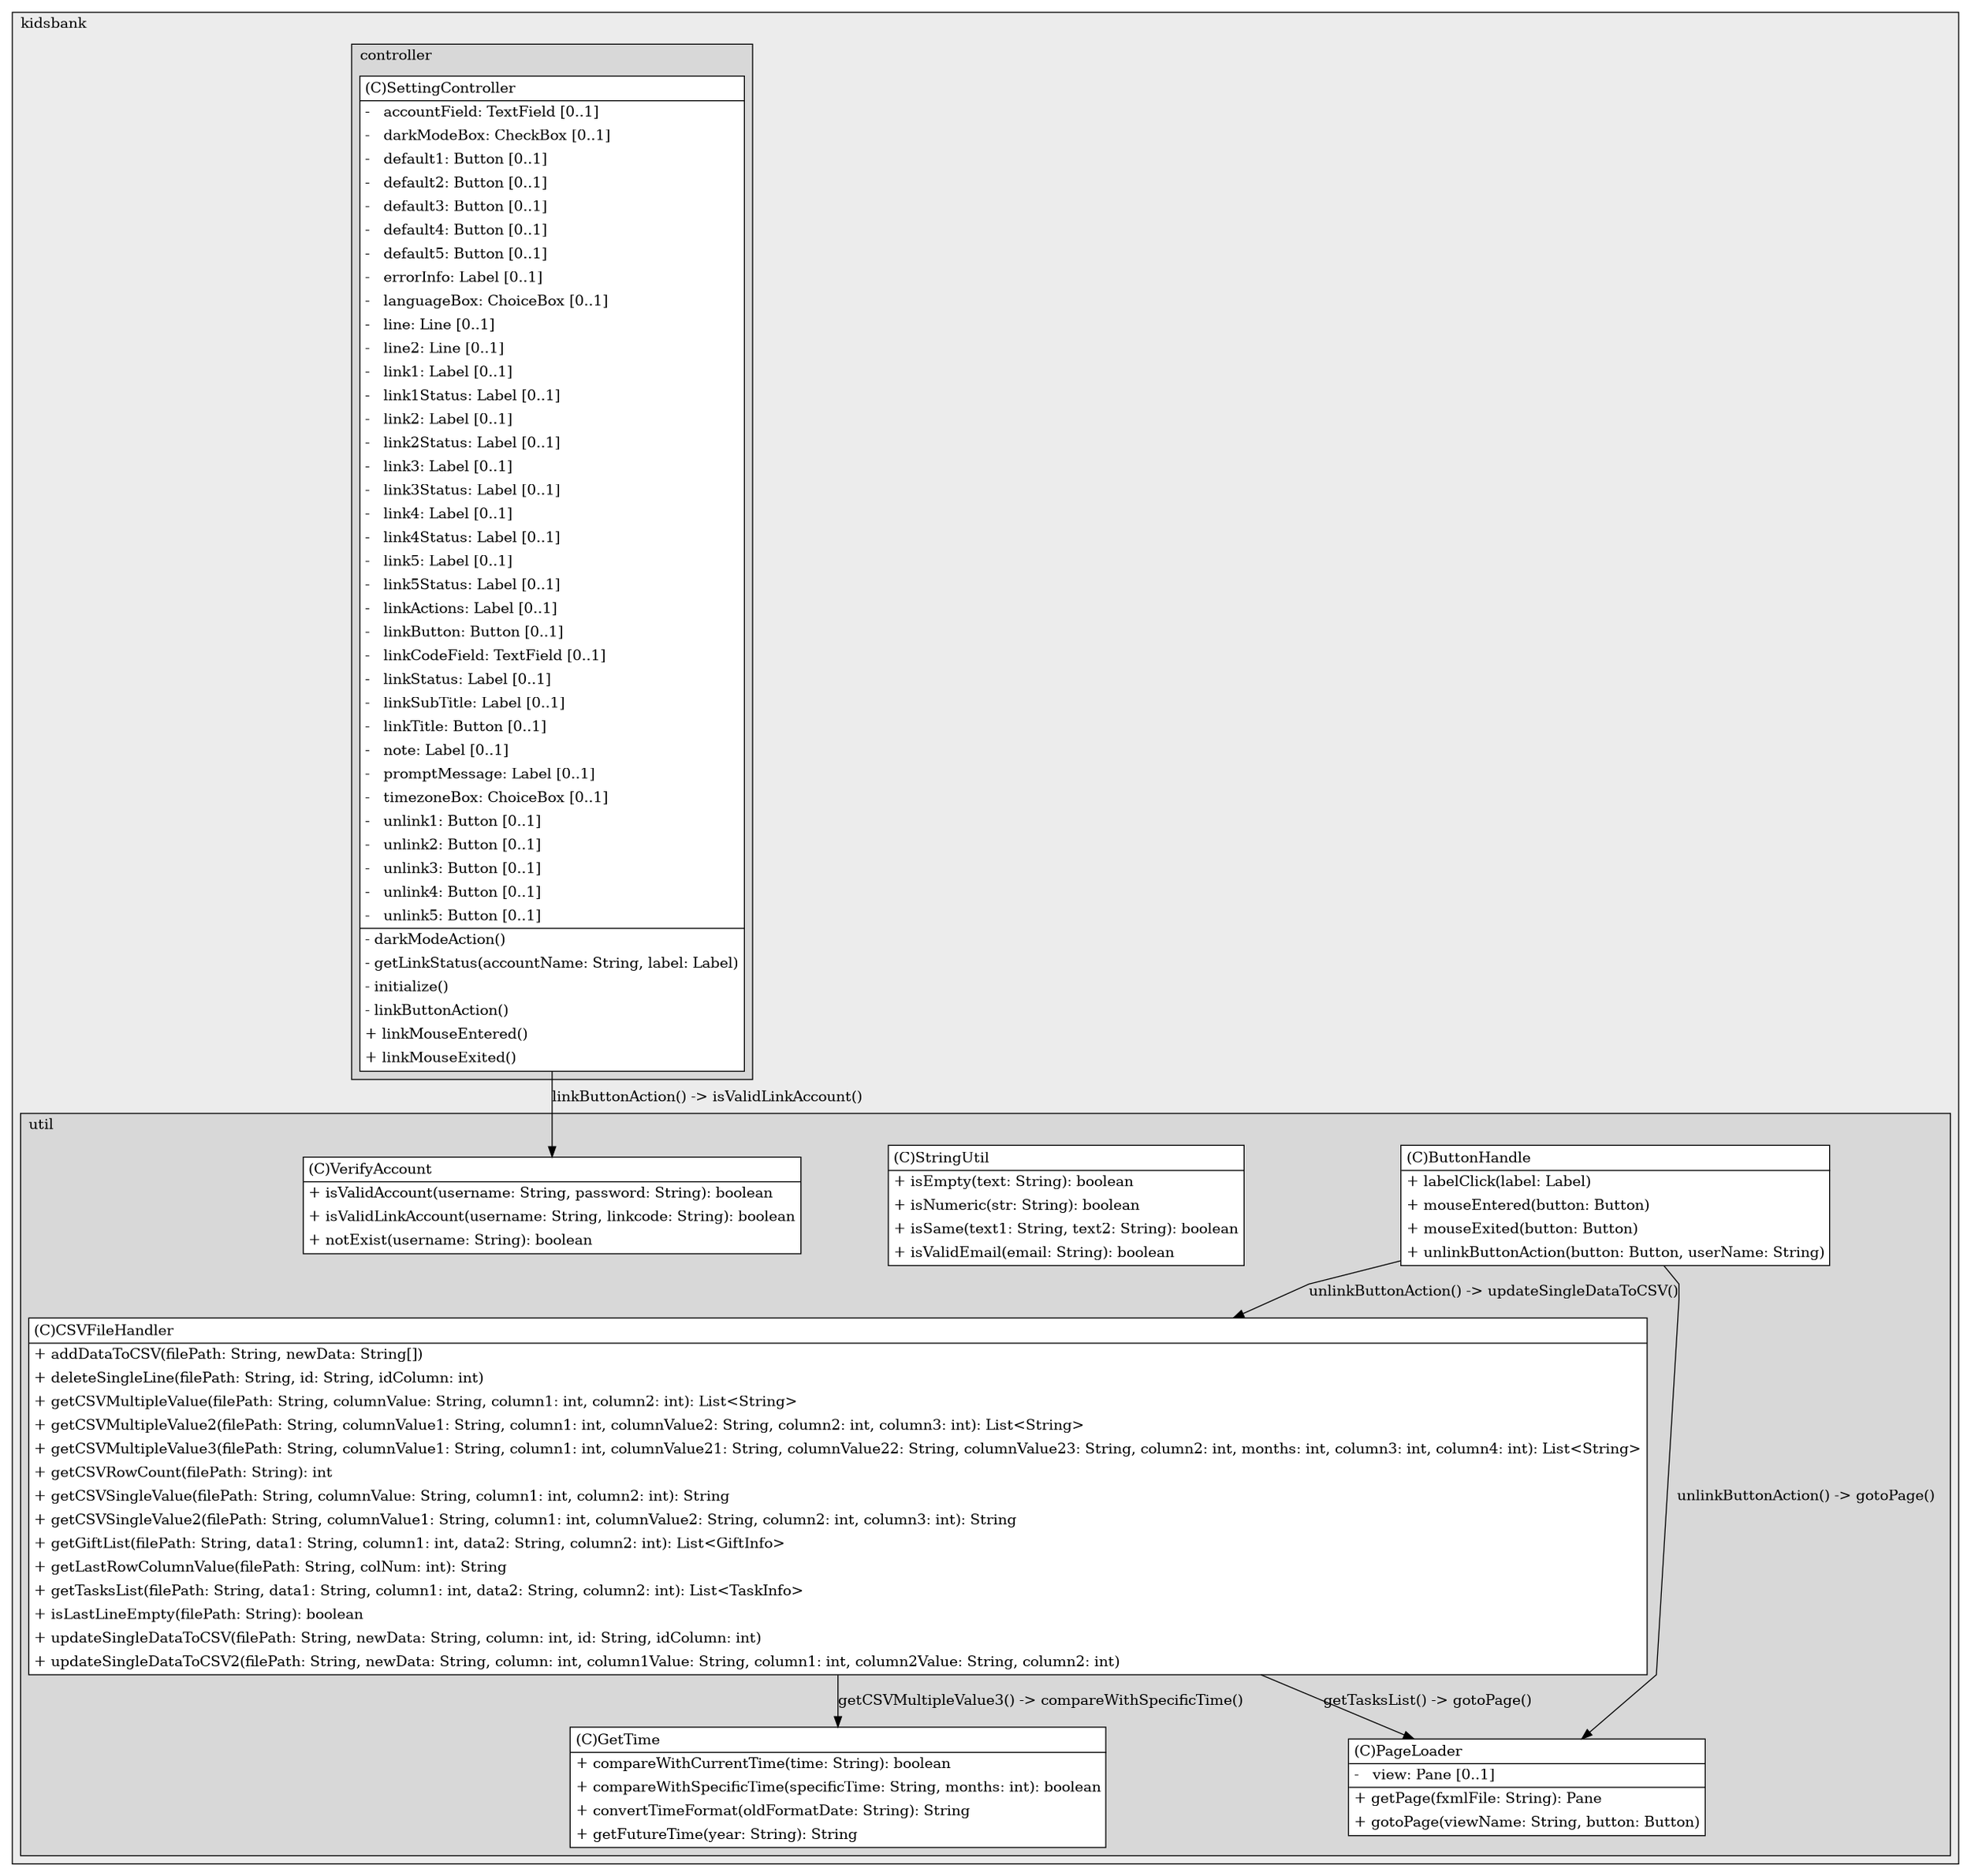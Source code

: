 @startuml

/' diagram meta data start
config=StructureConfiguration;
{
  "projectClassification": {
    "searchMode": "OpenProject", // OpenProject, AllProjects
    "includedProjects": "",
    "pathEndKeywords": "*.impl",
    "isClientPath": "",
    "isClientName": "",
    "isTestPath": "",
    "isTestName": "",
    "isMappingPath": "",
    "isMappingName": "",
    "isDataAccessPath": "",
    "isDataAccessName": "",
    "isDataStructurePath": "",
    "isDataStructureName": "",
    "isInterfaceStructuresPath": "",
    "isInterfaceStructuresName": "",
    "isEntryPointPath": "",
    "isEntryPointName": "",
    "treatFinalFieldsAsMandatory": false
  },
  "graphRestriction": {
    "classPackageExcludeFilter": "",
    "classPackageIncludeFilter": "",
    "classNameExcludeFilter": "",
    "classNameIncludeFilter": "",
    "methodNameExcludeFilter": "",
    "methodNameIncludeFilter": "",
    "removeByInheritance": "", // inheritance/annotation based filtering is done in a second step
    "removeByAnnotation": "",
    "removeByClassPackage": "", // cleanup the graph after inheritance/annotation based filtering is done
    "removeByClassName": "",
    "cutMappings": false,
    "cutEnum": true,
    "cutTests": true,
    "cutClient": true,
    "cutDataAccess": false,
    "cutInterfaceStructures": false,
    "cutDataStructures": false,
    "cutGetterAndSetter": true,
    "cutConstructors": true
  },
  "graphTraversal": {
    "forwardDepth": 6,
    "backwardDepth": 6,
    "classPackageExcludeFilter": "",
    "classPackageIncludeFilter": "",
    "classNameExcludeFilter": "",
    "classNameIncludeFilter": "",
    "methodNameExcludeFilter": "",
    "methodNameIncludeFilter": "",
    "hideMappings": false,
    "hideDataStructures": false,
    "hidePrivateMethods": true,
    "hideInterfaceCalls": true, // indirection: implementation -> interface (is hidden) -> implementation
    "onlyShowApplicationEntryPoints": false, // root node is included
    "useMethodCallsForStructureDiagram": "ForwardOnly" // ForwardOnly, BothDirections, No
  },
  "details": {
    "aggregation": "GroupByClass", // ByClass, GroupByClass, None
    "showClassGenericTypes": true,
    "showMethods": true,
    "showMethodParameterNames": true,
    "showMethodParameterTypes": true,
    "showMethodReturnType": true,
    "showPackageLevels": 2,
    "showDetailedClassStructure": true
  },
  "rootClass": "com.kidsbank.controller.SettingController",
  "extensionCallbackMethod": "" // qualified.class.name#methodName - signature: public static String method(String)
}
diagram meta data end '/



digraph g {
    rankdir="TB"
    splines=polyline
    

'nodes 
subgraph cluster_827112919 { 
   	label=kidsbank
	labeljust=l
	fillcolor="#ececec"
	style=filled
   
   subgraph cluster_1371265191 { 
   	label=util
	labeljust=l
	fillcolor="#d8d8d8"
	style=filled
   
   ButtonHandle703749882[
	label=<<TABLE BORDER="1" CELLBORDER="0" CELLPADDING="4" CELLSPACING="0">
<TR><TD ALIGN="LEFT" >(C)ButtonHandle</TD></TR>
<HR/>
<TR><TD ALIGN="LEFT" >+ labelClick(label: Label)</TD></TR>
<TR><TD ALIGN="LEFT" >+ mouseEntered(button: Button)</TD></TR>
<TR><TD ALIGN="LEFT" >+ mouseExited(button: Button)</TD></TR>
<TR><TD ALIGN="LEFT" >+ unlinkButtonAction(button: Button, userName: String)</TD></TR>
</TABLE>>
	style=filled
	margin=0
	shape=plaintext
	fillcolor="#FFFFFF"
];

CSVFileHandler703749882[
	label=<<TABLE BORDER="1" CELLBORDER="0" CELLPADDING="4" CELLSPACING="0">
<TR><TD ALIGN="LEFT" >(C)CSVFileHandler</TD></TR>
<HR/>
<TR><TD ALIGN="LEFT" >+ addDataToCSV(filePath: String, newData: String[])</TD></TR>
<TR><TD ALIGN="LEFT" >+ deleteSingleLine(filePath: String, id: String, idColumn: int)</TD></TR>
<TR><TD ALIGN="LEFT" >+ getCSVMultipleValue(filePath: String, columnValue: String, column1: int, column2: int): List&lt;String&gt;</TD></TR>
<TR><TD ALIGN="LEFT" >+ getCSVMultipleValue2(filePath: String, columnValue1: String, column1: int, columnValue2: String, column2: int, column3: int): List&lt;String&gt;</TD></TR>
<TR><TD ALIGN="LEFT" >+ getCSVMultipleValue3(filePath: String, columnValue1: String, column1: int, columnValue21: String, columnValue22: String, columnValue23: String, column2: int, months: int, column3: int, column4: int): List&lt;String&gt;</TD></TR>
<TR><TD ALIGN="LEFT" >+ getCSVRowCount(filePath: String): int</TD></TR>
<TR><TD ALIGN="LEFT" >+ getCSVSingleValue(filePath: String, columnValue: String, column1: int, column2: int): String</TD></TR>
<TR><TD ALIGN="LEFT" >+ getCSVSingleValue2(filePath: String, columnValue1: String, column1: int, columnValue2: String, column2: int, column3: int): String</TD></TR>
<TR><TD ALIGN="LEFT" >+ getGiftList(filePath: String, data1: String, column1: int, data2: String, column2: int): List&lt;GiftInfo&gt;</TD></TR>
<TR><TD ALIGN="LEFT" >+ getLastRowColumnValue(filePath: String, colNum: int): String</TD></TR>
<TR><TD ALIGN="LEFT" >+ getTasksList(filePath: String, data1: String, column1: int, data2: String, column2: int): List&lt;TaskInfo&gt;</TD></TR>
<TR><TD ALIGN="LEFT" >+ isLastLineEmpty(filePath: String): boolean</TD></TR>
<TR><TD ALIGN="LEFT" >+ updateSingleDataToCSV(filePath: String, newData: String, column: int, id: String, idColumn: int)</TD></TR>
<TR><TD ALIGN="LEFT" >+ updateSingleDataToCSV2(filePath: String, newData: String, column: int, column1Value: String, column1: int, column2Value: String, column2: int)</TD></TR>
</TABLE>>
	style=filled
	margin=0
	shape=plaintext
	fillcolor="#FFFFFF"
];

GetTime703749882[
	label=<<TABLE BORDER="1" CELLBORDER="0" CELLPADDING="4" CELLSPACING="0">
<TR><TD ALIGN="LEFT" >(C)GetTime</TD></TR>
<HR/>
<TR><TD ALIGN="LEFT" >+ compareWithCurrentTime(time: String): boolean</TD></TR>
<TR><TD ALIGN="LEFT" >+ compareWithSpecificTime(specificTime: String, months: int): boolean</TD></TR>
<TR><TD ALIGN="LEFT" >+ convertTimeFormat(oldFormatDate: String): String</TD></TR>
<TR><TD ALIGN="LEFT" >+ getFutureTime(year: String): String</TD></TR>
</TABLE>>
	style=filled
	margin=0
	shape=plaintext
	fillcolor="#FFFFFF"
];

PageLoader703749882[
	label=<<TABLE BORDER="1" CELLBORDER="0" CELLPADDING="4" CELLSPACING="0">
<TR><TD ALIGN="LEFT" >(C)PageLoader</TD></TR>
<HR/>
<TR><TD ALIGN="LEFT" >-   view: Pane [0..1]</TD></TR>
<HR/>
<TR><TD ALIGN="LEFT" >+ getPage(fxmlFile: String): Pane</TD></TR>
<TR><TD ALIGN="LEFT" >+ gotoPage(viewName: String, button: Button)</TD></TR>
</TABLE>>
	style=filled
	margin=0
	shape=plaintext
	fillcolor="#FFFFFF"
];

StringUtil703749882[
	label=<<TABLE BORDER="1" CELLBORDER="0" CELLPADDING="4" CELLSPACING="0">
<TR><TD ALIGN="LEFT" >(C)StringUtil</TD></TR>
<HR/>
<TR><TD ALIGN="LEFT" >+ isEmpty(text: String): boolean</TD></TR>
<TR><TD ALIGN="LEFT" >+ isNumeric(str: String): boolean</TD></TR>
<TR><TD ALIGN="LEFT" >+ isSame(text1: String, text2: String): boolean</TD></TR>
<TR><TD ALIGN="LEFT" >+ isValidEmail(email: String): boolean</TD></TR>
</TABLE>>
	style=filled
	margin=0
	shape=plaintext
	fillcolor="#FFFFFF"
];

VerifyAccount703749882[
	label=<<TABLE BORDER="1" CELLBORDER="0" CELLPADDING="4" CELLSPACING="0">
<TR><TD ALIGN="LEFT" >(C)VerifyAccount</TD></TR>
<HR/>
<TR><TD ALIGN="LEFT" >+ isValidAccount(username: String, password: String): boolean</TD></TR>
<TR><TD ALIGN="LEFT" >+ isValidLinkAccount(username: String, linkcode: String): boolean</TD></TR>
<TR><TD ALIGN="LEFT" >+ notExist(username: String): boolean</TD></TR>
</TABLE>>
	style=filled
	margin=0
	shape=plaintext
	fillcolor="#FFFFFF"
];
} 

subgraph cluster_43613313 { 
   	label=controller
	labeljust=l
	fillcolor="#d8d8d8"
	style=filled
   
   SettingController66631828[
	label=<<TABLE BORDER="1" CELLBORDER="0" CELLPADDING="4" CELLSPACING="0">
<TR><TD ALIGN="LEFT" >(C)SettingController</TD></TR>
<HR/>
<TR><TD ALIGN="LEFT" >-   accountField: TextField [0..1]</TD></TR>
<TR><TD ALIGN="LEFT" >-   darkModeBox: CheckBox [0..1]</TD></TR>
<TR><TD ALIGN="LEFT" >-   default1: Button [0..1]</TD></TR>
<TR><TD ALIGN="LEFT" >-   default2: Button [0..1]</TD></TR>
<TR><TD ALIGN="LEFT" >-   default3: Button [0..1]</TD></TR>
<TR><TD ALIGN="LEFT" >-   default4: Button [0..1]</TD></TR>
<TR><TD ALIGN="LEFT" >-   default5: Button [0..1]</TD></TR>
<TR><TD ALIGN="LEFT" >-   errorInfo: Label [0..1]</TD></TR>
<TR><TD ALIGN="LEFT" >-   languageBox: ChoiceBox [0..1]</TD></TR>
<TR><TD ALIGN="LEFT" >-   line: Line [0..1]</TD></TR>
<TR><TD ALIGN="LEFT" >-   line2: Line [0..1]</TD></TR>
<TR><TD ALIGN="LEFT" >-   link1: Label [0..1]</TD></TR>
<TR><TD ALIGN="LEFT" >-   link1Status: Label [0..1]</TD></TR>
<TR><TD ALIGN="LEFT" >-   link2: Label [0..1]</TD></TR>
<TR><TD ALIGN="LEFT" >-   link2Status: Label [0..1]</TD></TR>
<TR><TD ALIGN="LEFT" >-   link3: Label [0..1]</TD></TR>
<TR><TD ALIGN="LEFT" >-   link3Status: Label [0..1]</TD></TR>
<TR><TD ALIGN="LEFT" >-   link4: Label [0..1]</TD></TR>
<TR><TD ALIGN="LEFT" >-   link4Status: Label [0..1]</TD></TR>
<TR><TD ALIGN="LEFT" >-   link5: Label [0..1]</TD></TR>
<TR><TD ALIGN="LEFT" >-   link5Status: Label [0..1]</TD></TR>
<TR><TD ALIGN="LEFT" >-   linkActions: Label [0..1]</TD></TR>
<TR><TD ALIGN="LEFT" >-   linkButton: Button [0..1]</TD></TR>
<TR><TD ALIGN="LEFT" >-   linkCodeField: TextField [0..1]</TD></TR>
<TR><TD ALIGN="LEFT" >-   linkStatus: Label [0..1]</TD></TR>
<TR><TD ALIGN="LEFT" >-   linkSubTitle: Label [0..1]</TD></TR>
<TR><TD ALIGN="LEFT" >-   linkTitle: Button [0..1]</TD></TR>
<TR><TD ALIGN="LEFT" >-   note: Label [0..1]</TD></TR>
<TR><TD ALIGN="LEFT" >-   promptMessage: Label [0..1]</TD></TR>
<TR><TD ALIGN="LEFT" >-   timezoneBox: ChoiceBox [0..1]</TD></TR>
<TR><TD ALIGN="LEFT" >-   unlink1: Button [0..1]</TD></TR>
<TR><TD ALIGN="LEFT" >-   unlink2: Button [0..1]</TD></TR>
<TR><TD ALIGN="LEFT" >-   unlink3: Button [0..1]</TD></TR>
<TR><TD ALIGN="LEFT" >-   unlink4: Button [0..1]</TD></TR>
<TR><TD ALIGN="LEFT" >-   unlink5: Button [0..1]</TD></TR>
<HR/>
<TR><TD ALIGN="LEFT" >- darkModeAction()</TD></TR>
<TR><TD ALIGN="LEFT" >- getLinkStatus(accountName: String, label: Label)</TD></TR>
<TR><TD ALIGN="LEFT" >- initialize()</TD></TR>
<TR><TD ALIGN="LEFT" >- linkButtonAction()</TD></TR>
<TR><TD ALIGN="LEFT" >+ linkMouseEntered()</TD></TR>
<TR><TD ALIGN="LEFT" >+ linkMouseExited()</TD></TR>
</TABLE>>
	style=filled
	margin=0
	shape=plaintext
	fillcolor="#FFFFFF"
];
} 
} 

'edges    
ButtonHandle703749882 -> CSVFileHandler703749882[label="unlinkButtonAction() -> updateSingleDataToCSV()"];
ButtonHandle703749882 -> PageLoader703749882[label="unlinkButtonAction() -> gotoPage()"];
CSVFileHandler703749882 -> GetTime703749882[label="getCSVMultipleValue3() -> compareWithSpecificTime()"];
CSVFileHandler703749882 -> PageLoader703749882[label="getTasksList() -> gotoPage()"];
SettingController66631828 -> VerifyAccount703749882[label="linkButtonAction() -> isValidLinkAccount()"];
    
}
@enduml